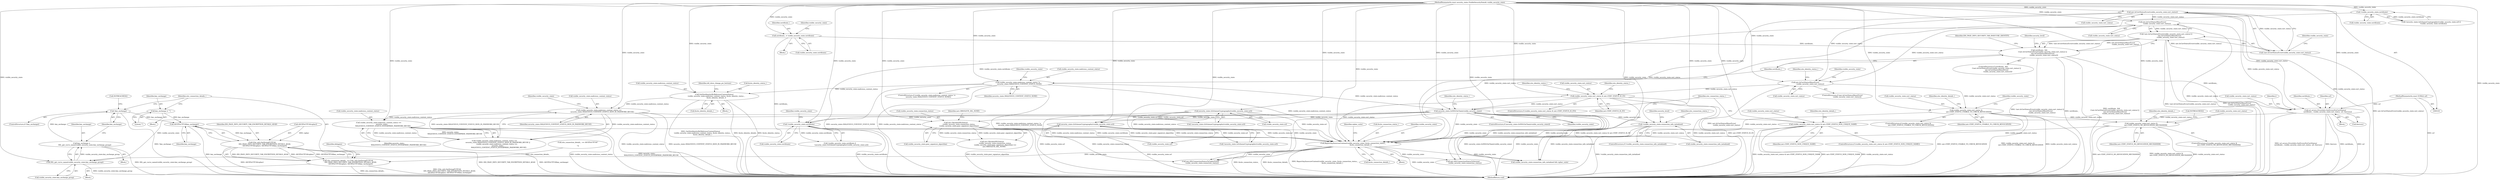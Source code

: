digraph "0_Chrome_7cde8513c12a6e8ec5d1d1eb1cfd078d9adad3ef@pointer" {
"1000601" [label="(Call,ASCIIToUTF16(key_exchange))"];
"1000588" [label="(Call,!key_exchange)"];
"1000581" [label="(Call,key_exchange =\n            SSL_get_curve_name(visible_security_state.key_exchange_group))"];
"1000583" [label="(Call,SSL_get_curve_name(visible_security_state.key_exchange_group))"];
"1000512" [label="(Call,ReportAnyInsecureContent(visible_security_state, &site_connection_status_,\n                             &site_connection_details_))"];
"1000226" [label="(Call,net::IsCertStatusError(visible_security_state.cert_status))"];
"1000106" [label="(MethodParameterIn,const security_state::VisibleSecurityState& visible_security_state)"];
"1000208" [label="(Call,visible_security_state.malicious_content_status ==\n             security_state::\n                 MALICIOUS_CONTENT_STATUS_ENTERPRISE_PASSWORD_REUSE)"];
"1000203" [label="(Call,visible_security_state.malicious_content_status ==\n             security_state::MALICIOUS_CONTENT_STATUS_SIGN_IN_PASSWORD_REUSE)"];
"1000188" [label="(Call,GetSiteIdentityByMaliciousContentStatus(\n        visible_security_state.malicious_content_status, &site_identity_status_,\n        &site_identity_details_))"];
"1000182" [label="(Call,visible_security_state.malicious_content_status !=\n      security_state::MALICIOUS_CONTENT_STATUS_NONE)"];
"1000456" [label="(Call,!visible_security_state.certificate)"];
"1000356" [label="(Call,security_state::IsSHA1InChain(visible_security_state))"];
"1000305" [label="(Call,visible_security_state.cert_status & net::CERT_STATUS_IS_EV)"];
"1000251" [label="(Call,net::IsCertStatusMinorError(\n                   visible_security_state.cert_status))"];
"1000230" [label="(Call,net::IsCertStatusMinorError(\n                  visible_security_state.cert_status))"];
"1000381" [label="(Call,!visible_security_state.certificate)"];
"1000493" [label="(Call,net::ObsoleteSSLStatus(\n            visible_security_state.connection_status,\n            visible_security_state.peer_signature_algorithm))"];
"1000275" [label="(Call,visible_security_state.cert_status &\n           net::CERT_STATUS_UNABLE_TO_CHECK_REVOCATION)"];
"1000377" [label="(Call,security_state::IsSchemeCryptographic(visible_security_state.url))"];
"1000475" [label="(Call,!visible_security_state.connection_info_initialized)"];
"1000430" [label="(Call,visible_security_state.cert_status & net::CERT_STATUS_NON_UNIQUE_NAME)"];
"1000404" [label="(Call,ssl_errors::ErrorInfo::GetErrorsForCertStatus(\n         certificate_, visible_security_state.cert_status, url, &errors))"];
"1000222" [label="(Call,certificate_ &&\n             (!net::IsCertStatusError(visible_security_state.cert_status) ||\n              net::IsCertStatusMinorError(\n                  visible_security_state.cert_status)))"];
"1000176" [label="(Call,certificate_ = visible_security_state.certificate)"];
"1000224" [label="(Call,!net::IsCertStatusError(visible_security_state.cert_status) ||\n              net::IsCertStatusMinorError(\n                  visible_security_state.cert_status))"];
"1000225" [label="(Call,!net::IsCertStatusError(visible_security_state.cert_status))"];
"1000104" [label="(MethodParameterIn,const GURL& url)"];
"1000287" [label="(Call,visible_security_state.cert_status &\n                  net::CERT_STATUS_NO_REVOCATION_MECHANISM)"];
"1000461" [label="(Call,security_state::IsSchemeCryptographic(visible_security_state.url))"];
"1000592" [label="(Call,key_exchange = \"\")"];
"1000597" [label="(Call,l10n_util::GetStringFUTF16(\n          IDS_PAGE_INFO_SECURITY_TAB_ENCRYPTION_DETAILS_AEAD,\n          ASCIIToUTF16(cipher), ASCIIToUTF16(key_exchange)))"];
"1000595" [label="(Call,site_connection_details_ += l10n_util::GetStringFUTF16(\n          IDS_PAGE_INFO_SECURITY_TAB_ENCRYPTION_DETAILS_AEAD,\n          ASCIIToUTF16(cipher), ASCIIToUTF16(key_exchange)))"];
"1000227" [label="(Call,visible_security_state.cert_status)"];
"1000307" [label="(Identifier,visible_security_state)"];
"1000588" [label="(Call,!key_exchange)"];
"1000202" [label="(Call,visible_security_state.malicious_content_status ==\n             security_state::MALICIOUS_CONTENT_STATUS_SIGN_IN_PASSWORD_REUSE ||\n         visible_security_state.malicious_content_status ==\n             security_state::\n                 MALICIOUS_CONTENT_STATUS_ENTERPRISE_PASSWORD_REUSE)"];
"1000577" [label="(Block,)"];
"1000287" [label="(Call,visible_security_state.cert_status &\n                  net::CERT_STATUS_NO_REVOCATION_MECHANISM)"];
"1000184" [label="(Identifier,visible_security_state)"];
"1000355" [label="(ControlStructure,if (security_state::IsSHA1InChain(visible_security_state)))"];
"1000406" [label="(Call,visible_security_state.cert_status)"];
"1000212" [label="(Identifier,security_state::\n                 MALICIOUS_CONTENT_STATUS_ENTERPRISE_PASSWORD_REUSE)"];
"1000210" [label="(Identifier,visible_security_state)"];
"1000194" [label="(Call,&site_identity_details_)"];
"1000223" [label="(Identifier,certificate_)"];
"1000415" [label="(Identifier,i)"];
"1000356" [label="(Call,security_state::IsSHA1InChain(visible_security_state))"];
"1000300" [label="(Call,NOTREACHED())"];
"1000431" [label="(Call,visible_security_state.cert_status)"];
"1000186" [label="(Identifier,security_state::MALICIOUS_CONTENT_STATUS_NONE)"];
"1000461" [label="(Call,security_state::IsSchemeCryptographic(visible_security_state.url))"];
"1000377" [label="(Call,security_state::IsSchemeCryptographic(visible_security_state.url))"];
"1000590" [label="(Block,)"];
"1000188" [label="(Call,GetSiteIdentityByMaliciousContentStatus(\n        visible_security_state.malicious_content_status, &site_identity_status_,\n        &site_identity_details_))"];
"1000221" [label="(ControlStructure,if (certificate_ &&\n             (!net::IsCertStatusError(visible_security_state.cert_status) ||\n              net::IsCertStatusMinorError(\n                  visible_security_state.cert_status))))"];
"1000187" [label="(Block,)"];
"1000106" [label="(MethodParameterIn,const security_state::VisibleSecurityState& visible_security_state)"];
"1000183" [label="(Call,visible_security_state.malicious_content_status)"];
"1000601" [label="(Call,ASCIIToUTF16(key_exchange))"];
"1000405" [label="(Identifier,certificate_)"];
"1000225" [label="(Call,!net::IsCertStatusError(visible_security_state.cert_status))"];
"1000584" [label="(Call,visible_security_state.key_exchange_group)"];
"1000475" [label="(Call,!visible_security_state.connection_info_initialized)"];
"1000434" [label="(Identifier,net::CERT_STATUS_NON_UNIQUE_NAME)"];
"1000382" [label="(Call,visible_security_state.certificate)"];
"1000203" [label="(Call,visible_security_state.malicious_content_status ==\n             security_state::MALICIOUS_CONTENT_STATUS_SIGN_IN_PASSWORD_REUSE)"];
"1000251" [label="(Call,net::IsCertStatusMinorError(\n                   visible_security_state.cert_status))"];
"1000409" [label="(Identifier,url)"];
"1000181" [label="(ControlStructure,if (visible_security_state.malicious_content_status !=\n      security_state::MALICIOUS_CONTENT_STATUS_NONE))"];
"1000274" [label="(ControlStructure,if (visible_security_state.cert_status &\n           net::CERT_STATUS_UNABLE_TO_CHECK_REVOCATION))"];
"1000204" [label="(Call,visible_security_state.malicious_content_status)"];
"1000288" [label="(Call,visible_security_state.cert_status)"];
"1000596" [label="(Identifier,site_connection_details_)"];
"1000592" [label="(Call,key_exchange = \"\")"];
"1000176" [label="(Call,certificate_ = visible_security_state.certificate)"];
"1000589" [label="(Identifier,key_exchange)"];
"1000516" [label="(Call,&site_connection_details_)"];
"1000375" [label="(Call,!security_state::IsSchemeCryptographic(visible_security_state.url) ||\n         !visible_security_state.certificate)"];
"1000198" [label="(Identifier,old_show_change_pw_buttons)"];
"1000306" [label="(Call,visible_security_state.cert_status)"];
"1000224" [label="(Call,!net::IsCertStatusError(visible_security_state.cert_status) ||\n              net::IsCertStatusMinorError(\n                  visible_security_state.cert_status))"];
"1000474" [label="(ControlStructure,if (!visible_security_state.connection_info_initialized))"];
"1000513" [label="(Identifier,visible_security_state)"];
"1000178" [label="(Call,visible_security_state.certificate)"];
"1000342" [label="(Identifier,site_identity_status_)"];
"1000304" [label="(ControlStructure,if (visible_security_state.cert_status & net::CERT_STATUS_IS_EV))"];
"1000597" [label="(Call,l10n_util::GetStringFUTF16(\n          IDS_PAGE_INFO_SECURITY_TAB_ENCRYPTION_DETAILS_AEAD,\n          ASCIIToUTF16(cipher), ASCIIToUTF16(key_exchange)))"];
"1000275" [label="(Call,visible_security_state.cert_status &\n           net::CERT_STATUS_UNABLE_TO_CHECK_REVOCATION)"];
"1000626" [label="(MethodReturn,void)"];
"1000535" [label="(Call,net::SSLConnectionStatusToVersion(\n        visible_security_state.connection_status))"];
"1000360" [label="(Identifier,site_identity_status_)"];
"1000521" [label="(Call,net::SSLConnectionStatusToCipherSuite(\n      visible_security_state.connection_status))"];
"1000526" [label="(Call,visible_security_state.connection_info_initialized && cipher_suite)"];
"1000286" [label="(ControlStructure,if (visible_security_state.cert_status &\n                  net::CERT_STATUS_NO_REVOCATION_MECHANISM))"];
"1000520" [label="(Identifier,cipher_suite)"];
"1000581" [label="(Call,key_exchange =\n            SSL_get_curve_name(visible_security_state.key_exchange_group))"];
"1000437" [label="(Identifier,site_identity_details_)"];
"1000222" [label="(Call,certificate_ &&\n             (!net::IsCertStatusError(visible_security_state.cert_status) ||\n              net::IsCertStatusMinorError(\n                  visible_security_state.cert_status)))"];
"1000376" [label="(Call,!security_state::IsSchemeCryptographic(visible_security_state.url))"];
"1000357" [label="(Identifier,visible_security_state)"];
"1000514" [label="(Call,&site_connection_status_)"];
"1000309" [label="(Identifier,net::CERT_STATUS_IS_EV)"];
"1000587" [label="(ControlStructure,if (!key_exchange))"];
"1000489" [label="(Identifier,site_connection_status_)"];
"1000594" [label="(Literal,\"\")"];
"1000476" [label="(Call,visible_security_state.connection_info_initialized)"];
"1000580" [label="(Block,)"];
"1000252" [label="(Call,visible_security_state.cert_status)"];
"1000305" [label="(Call,visible_security_state.cert_status & net::CERT_STATUS_IS_EV)"];
"1000289" [label="(Identifier,visible_security_state)"];
"1000460" [label="(Call,!security_state::IsSchemeCryptographic(visible_security_state.url))"];
"1000430" [label="(Call,visible_security_state.cert_status & net::CERT_STATUS_NON_UNIQUE_NAME)"];
"1000294" [label="(Identifier,site_identity_details_)"];
"1000370" [label="(Block,)"];
"1000481" [label="(Identifier,security_level)"];
"1000373" [label="(Identifier,IDS_PAGE_INFO_SECURITY_TAB_INSECURE_IDENTITY)"];
"1000192" [label="(Call,&site_identity_status_)"];
"1000492" [label="(Call,net::ObsoleteSSLStatus(\n            visible_security_state.connection_status,\n            visible_security_state.peer_signature_algorithm) ==\n        net::OBSOLETE_SSL_NONE)"];
"1000177" [label="(Identifier,certificate_)"];
"1000231" [label="(Call,visible_security_state.cert_status)"];
"1000617" [label="(Identifier,delegate)"];
"1000512" [label="(Call,ReportAnyInsecureContent(visible_security_state, &site_connection_status_,\n                             &site_connection_details_))"];
"1000182" [label="(Call,visible_security_state.malicious_content_status !=\n      security_state::MALICIOUS_CONTENT_STATUS_NONE)"];
"1000595" [label="(Call,site_connection_details_ += l10n_util::GetStringFUTF16(\n          IDS_PAGE_INFO_SECURITY_TAB_ENCRYPTION_DETAILS_AEAD,\n          ASCIIToUTF16(cipher), ASCIIToUTF16(key_exchange)))"];
"1000257" [label="(Identifier,site_identity_status_)"];
"1000493" [label="(Call,net::ObsoleteSSLStatus(\n            visible_security_state.connection_status,\n            visible_security_state.peer_signature_algorithm))"];
"1000497" [label="(Call,visible_security_state.peer_signature_algorithm)"];
"1000429" [label="(ControlStructure,if (visible_security_state.cert_status & net::CERT_STATUS_NON_UNIQUE_NAME))"];
"1000104" [label="(MethodParameterIn,const GURL& url)"];
"1000583" [label="(Call,SSL_get_curve_name(visible_security_state.key_exchange_group))"];
"1000457" [label="(Call,visible_security_state.certificate)"];
"1000598" [label="(Identifier,IDS_PAGE_INFO_SECURITY_TAB_ENCRYPTION_DETAILS_AEAD)"];
"1000279" [label="(Identifier,net::CERT_STATUS_UNABLE_TO_CHECK_REVOCATION)"];
"1000593" [label="(Identifier,key_exchange)"];
"1000226" [label="(Call,net::IsCertStatusError(visible_security_state.cert_status))"];
"1000209" [label="(Call,visible_security_state.malicious_content_status)"];
"1000237" [label="(Identifier,security_level)"];
"1000381" [label="(Call,!visible_security_state.certificate)"];
"1000455" [label="(Call,!visible_security_state.certificate ||\n      !security_state::IsSchemeCryptographic(visible_security_state.url))"];
"1000445" [label="(Identifier,site_connection_status_)"];
"1000207" [label="(Identifier,security_state::MALICIOUS_CONTENT_STATUS_SIGN_IN_PASSWORD_REUSE)"];
"1000456" [label="(Call,!visible_security_state.certificate)"];
"1000312" [label="(Identifier,site_identity_status_)"];
"1000404" [label="(Call,ssl_errors::ErrorInfo::GetErrorsForCertStatus(\n         certificate_, visible_security_state.cert_status, url, &errors))"];
"1000250" [label="(ControlStructure,if (net::IsCertStatusMinorError(\n                   visible_security_state.cert_status)))"];
"1000591" [label="(Call,NOTREACHED())"];
"1000291" [label="(Identifier,net::CERT_STATUS_NO_REVOCATION_MECHANISM)"];
"1000602" [label="(Identifier,key_exchange)"];
"1000494" [label="(Call,visible_security_state.connection_status)"];
"1000500" [label="(Identifier,net::OBSOLETE_SSL_NONE)"];
"1000599" [label="(Call,ASCIIToUTF16(cipher))"];
"1000462" [label="(Call,visible_security_state.url)"];
"1000208" [label="(Call,visible_security_state.malicious_content_status ==\n             security_state::\n                 MALICIOUS_CONTENT_STATUS_ENTERPRISE_PASSWORD_REUSE)"];
"1000189" [label="(Call,visible_security_state.malicious_content_status)"];
"1000276" [label="(Call,visible_security_state.cert_status)"];
"1000232" [label="(Identifier,visible_security_state)"];
"1000282" [label="(Identifier,site_identity_details_)"];
"1000410" [label="(Call,&errors)"];
"1000571" [label="(Call,site_connection_details_ += ASCIIToUTF16(\"\n\n\"))"];
"1000107" [label="(Block,)"];
"1000190" [label="(Identifier,visible_security_state)"];
"1000463" [label="(Identifier,visible_security_state)"];
"1000378" [label="(Call,visible_security_state.url)"];
"1000230" [label="(Call,net::IsCertStatusMinorError(\n                  visible_security_state.cert_status))"];
"1000487" [label="(Block,)"];
"1000582" [label="(Identifier,key_exchange)"];
"1000601" -> "1000597"  [label="AST: "];
"1000601" -> "1000602"  [label="CFG: "];
"1000602" -> "1000601"  [label="AST: "];
"1000597" -> "1000601"  [label="CFG: "];
"1000601" -> "1000626"  [label="DDG: key_exchange"];
"1000601" -> "1000597"  [label="DDG: key_exchange"];
"1000588" -> "1000601"  [label="DDG: key_exchange"];
"1000592" -> "1000601"  [label="DDG: key_exchange"];
"1000588" -> "1000587"  [label="AST: "];
"1000588" -> "1000589"  [label="CFG: "];
"1000589" -> "1000588"  [label="AST: "];
"1000591" -> "1000588"  [label="CFG: "];
"1000596" -> "1000588"  [label="CFG: "];
"1000588" -> "1000626"  [label="DDG: !key_exchange"];
"1000581" -> "1000588"  [label="DDG: key_exchange"];
"1000581" -> "1000580"  [label="AST: "];
"1000581" -> "1000583"  [label="CFG: "];
"1000582" -> "1000581"  [label="AST: "];
"1000583" -> "1000581"  [label="AST: "];
"1000589" -> "1000581"  [label="CFG: "];
"1000581" -> "1000626"  [label="DDG: SSL_get_curve_name(visible_security_state.key_exchange_group)"];
"1000583" -> "1000581"  [label="DDG: visible_security_state.key_exchange_group"];
"1000583" -> "1000584"  [label="CFG: "];
"1000584" -> "1000583"  [label="AST: "];
"1000583" -> "1000626"  [label="DDG: visible_security_state.key_exchange_group"];
"1000512" -> "1000583"  [label="DDG: visible_security_state"];
"1000356" -> "1000583"  [label="DDG: visible_security_state"];
"1000106" -> "1000583"  [label="DDG: visible_security_state"];
"1000512" -> "1000487"  [label="AST: "];
"1000512" -> "1000516"  [label="CFG: "];
"1000513" -> "1000512"  [label="AST: "];
"1000514" -> "1000512"  [label="AST: "];
"1000516" -> "1000512"  [label="AST: "];
"1000520" -> "1000512"  [label="CFG: "];
"1000512" -> "1000626"  [label="DDG: visible_security_state"];
"1000512" -> "1000626"  [label="DDG: &site_connection_status_"];
"1000512" -> "1000626"  [label="DDG: &site_connection_details_"];
"1000512" -> "1000626"  [label="DDG: ReportAnyInsecureContent(visible_security_state, &site_connection_status_,\n                             &site_connection_details_)"];
"1000226" -> "1000512"  [label="DDG: visible_security_state.cert_status"];
"1000208" -> "1000512"  [label="DDG: visible_security_state.malicious_content_status"];
"1000456" -> "1000512"  [label="DDG: visible_security_state.certificate"];
"1000493" -> "1000512"  [label="DDG: visible_security_state.connection_status"];
"1000493" -> "1000512"  [label="DDG: visible_security_state.peer_signature_algorithm"];
"1000356" -> "1000512"  [label="DDG: visible_security_state"];
"1000305" -> "1000512"  [label="DDG: visible_security_state.cert_status"];
"1000275" -> "1000512"  [label="DDG: visible_security_state.cert_status"];
"1000377" -> "1000512"  [label="DDG: visible_security_state.url"];
"1000182" -> "1000512"  [label="DDG: visible_security_state.malicious_content_status"];
"1000203" -> "1000512"  [label="DDG: visible_security_state.malicious_content_status"];
"1000475" -> "1000512"  [label="DDG: visible_security_state.connection_info_initialized"];
"1000230" -> "1000512"  [label="DDG: visible_security_state.cert_status"];
"1000430" -> "1000512"  [label="DDG: visible_security_state.cert_status"];
"1000287" -> "1000512"  [label="DDG: visible_security_state.cert_status"];
"1000461" -> "1000512"  [label="DDG: visible_security_state.url"];
"1000106" -> "1000512"  [label="DDG: visible_security_state"];
"1000512" -> "1000521"  [label="DDG: visible_security_state"];
"1000512" -> "1000526"  [label="DDG: visible_security_state"];
"1000512" -> "1000535"  [label="DDG: visible_security_state"];
"1000226" -> "1000225"  [label="AST: "];
"1000226" -> "1000227"  [label="CFG: "];
"1000227" -> "1000226"  [label="AST: "];
"1000225" -> "1000226"  [label="CFG: "];
"1000226" -> "1000626"  [label="DDG: visible_security_state.cert_status"];
"1000226" -> "1000225"  [label="DDG: visible_security_state.cert_status"];
"1000106" -> "1000226"  [label="DDG: visible_security_state"];
"1000226" -> "1000230"  [label="DDG: visible_security_state.cert_status"];
"1000226" -> "1000251"  [label="DDG: visible_security_state.cert_status"];
"1000226" -> "1000404"  [label="DDG: visible_security_state.cert_status"];
"1000106" -> "1000103"  [label="AST: "];
"1000106" -> "1000626"  [label="DDG: visible_security_state"];
"1000106" -> "1000176"  [label="DDG: visible_security_state"];
"1000106" -> "1000182"  [label="DDG: visible_security_state"];
"1000106" -> "1000188"  [label="DDG: visible_security_state"];
"1000106" -> "1000203"  [label="DDG: visible_security_state"];
"1000106" -> "1000208"  [label="DDG: visible_security_state"];
"1000106" -> "1000230"  [label="DDG: visible_security_state"];
"1000106" -> "1000251"  [label="DDG: visible_security_state"];
"1000106" -> "1000275"  [label="DDG: visible_security_state"];
"1000106" -> "1000287"  [label="DDG: visible_security_state"];
"1000106" -> "1000305"  [label="DDG: visible_security_state"];
"1000106" -> "1000356"  [label="DDG: visible_security_state"];
"1000106" -> "1000377"  [label="DDG: visible_security_state"];
"1000106" -> "1000381"  [label="DDG: visible_security_state"];
"1000106" -> "1000404"  [label="DDG: visible_security_state"];
"1000106" -> "1000430"  [label="DDG: visible_security_state"];
"1000106" -> "1000456"  [label="DDG: visible_security_state"];
"1000106" -> "1000461"  [label="DDG: visible_security_state"];
"1000106" -> "1000475"  [label="DDG: visible_security_state"];
"1000106" -> "1000493"  [label="DDG: visible_security_state"];
"1000106" -> "1000521"  [label="DDG: visible_security_state"];
"1000106" -> "1000526"  [label="DDG: visible_security_state"];
"1000106" -> "1000535"  [label="DDG: visible_security_state"];
"1000208" -> "1000202"  [label="AST: "];
"1000208" -> "1000212"  [label="CFG: "];
"1000209" -> "1000208"  [label="AST: "];
"1000212" -> "1000208"  [label="AST: "];
"1000202" -> "1000208"  [label="CFG: "];
"1000208" -> "1000626"  [label="DDG: visible_security_state.malicious_content_status"];
"1000208" -> "1000626"  [label="DDG: security_state::\n                 MALICIOUS_CONTENT_STATUS_ENTERPRISE_PASSWORD_REUSE"];
"1000208" -> "1000202"  [label="DDG: visible_security_state.malicious_content_status"];
"1000208" -> "1000202"  [label="DDG: security_state::\n                 MALICIOUS_CONTENT_STATUS_ENTERPRISE_PASSWORD_REUSE"];
"1000203" -> "1000208"  [label="DDG: visible_security_state.malicious_content_status"];
"1000203" -> "1000202"  [label="AST: "];
"1000203" -> "1000207"  [label="CFG: "];
"1000204" -> "1000203"  [label="AST: "];
"1000207" -> "1000203"  [label="AST: "];
"1000210" -> "1000203"  [label="CFG: "];
"1000202" -> "1000203"  [label="CFG: "];
"1000203" -> "1000626"  [label="DDG: security_state::MALICIOUS_CONTENT_STATUS_SIGN_IN_PASSWORD_REUSE"];
"1000203" -> "1000626"  [label="DDG: visible_security_state.malicious_content_status"];
"1000203" -> "1000202"  [label="DDG: visible_security_state.malicious_content_status"];
"1000203" -> "1000202"  [label="DDG: security_state::MALICIOUS_CONTENT_STATUS_SIGN_IN_PASSWORD_REUSE"];
"1000188" -> "1000203"  [label="DDG: visible_security_state.malicious_content_status"];
"1000188" -> "1000187"  [label="AST: "];
"1000188" -> "1000194"  [label="CFG: "];
"1000189" -> "1000188"  [label="AST: "];
"1000192" -> "1000188"  [label="AST: "];
"1000194" -> "1000188"  [label="AST: "];
"1000198" -> "1000188"  [label="CFG: "];
"1000188" -> "1000626"  [label="DDG: GetSiteIdentityByMaliciousContentStatus(\n        visible_security_state.malicious_content_status, &site_identity_status_,\n        &site_identity_details_)"];
"1000188" -> "1000626"  [label="DDG: &site_identity_details_"];
"1000188" -> "1000626"  [label="DDG: &site_identity_status_"];
"1000182" -> "1000188"  [label="DDG: visible_security_state.malicious_content_status"];
"1000182" -> "1000181"  [label="AST: "];
"1000182" -> "1000186"  [label="CFG: "];
"1000183" -> "1000182"  [label="AST: "];
"1000186" -> "1000182"  [label="AST: "];
"1000190" -> "1000182"  [label="CFG: "];
"1000223" -> "1000182"  [label="CFG: "];
"1000182" -> "1000626"  [label="DDG: visible_security_state.malicious_content_status !=\n      security_state::MALICIOUS_CONTENT_STATUS_NONE"];
"1000182" -> "1000626"  [label="DDG: security_state::MALICIOUS_CONTENT_STATUS_NONE"];
"1000182" -> "1000626"  [label="DDG: visible_security_state.malicious_content_status"];
"1000182" -> "1000356"  [label="DDG: visible_security_state.malicious_content_status"];
"1000456" -> "1000455"  [label="AST: "];
"1000456" -> "1000457"  [label="CFG: "];
"1000457" -> "1000456"  [label="AST: "];
"1000463" -> "1000456"  [label="CFG: "];
"1000455" -> "1000456"  [label="CFG: "];
"1000456" -> "1000626"  [label="DDG: visible_security_state.certificate"];
"1000456" -> "1000455"  [label="DDG: visible_security_state.certificate"];
"1000356" -> "1000456"  [label="DDG: visible_security_state"];
"1000381" -> "1000456"  [label="DDG: visible_security_state.certificate"];
"1000356" -> "1000355"  [label="AST: "];
"1000356" -> "1000357"  [label="CFG: "];
"1000357" -> "1000356"  [label="AST: "];
"1000360" -> "1000356"  [label="CFG: "];
"1000445" -> "1000356"  [label="CFG: "];
"1000356" -> "1000626"  [label="DDG: security_state::IsSHA1InChain(visible_security_state)"];
"1000356" -> "1000626"  [label="DDG: visible_security_state"];
"1000305" -> "1000356"  [label="DDG: visible_security_state.cert_status"];
"1000356" -> "1000461"  [label="DDG: visible_security_state"];
"1000356" -> "1000475"  [label="DDG: visible_security_state"];
"1000356" -> "1000493"  [label="DDG: visible_security_state"];
"1000356" -> "1000521"  [label="DDG: visible_security_state"];
"1000356" -> "1000526"  [label="DDG: visible_security_state"];
"1000356" -> "1000535"  [label="DDG: visible_security_state"];
"1000305" -> "1000304"  [label="AST: "];
"1000305" -> "1000309"  [label="CFG: "];
"1000306" -> "1000305"  [label="AST: "];
"1000309" -> "1000305"  [label="AST: "];
"1000312" -> "1000305"  [label="CFG: "];
"1000342" -> "1000305"  [label="CFG: "];
"1000305" -> "1000626"  [label="DDG: net::CERT_STATUS_IS_EV"];
"1000305" -> "1000626"  [label="DDG: visible_security_state.cert_status & net::CERT_STATUS_IS_EV"];
"1000305" -> "1000626"  [label="DDG: visible_security_state.cert_status"];
"1000251" -> "1000305"  [label="DDG: visible_security_state.cert_status"];
"1000251" -> "1000250"  [label="AST: "];
"1000251" -> "1000252"  [label="CFG: "];
"1000252" -> "1000251"  [label="AST: "];
"1000257" -> "1000251"  [label="CFG: "];
"1000307" -> "1000251"  [label="CFG: "];
"1000251" -> "1000626"  [label="DDG: net::IsCertStatusMinorError(\n                   visible_security_state.cert_status)"];
"1000230" -> "1000251"  [label="DDG: visible_security_state.cert_status"];
"1000251" -> "1000275"  [label="DDG: visible_security_state.cert_status"];
"1000230" -> "1000224"  [label="AST: "];
"1000230" -> "1000231"  [label="CFG: "];
"1000231" -> "1000230"  [label="AST: "];
"1000224" -> "1000230"  [label="CFG: "];
"1000230" -> "1000626"  [label="DDG: visible_security_state.cert_status"];
"1000230" -> "1000224"  [label="DDG: visible_security_state.cert_status"];
"1000230" -> "1000404"  [label="DDG: visible_security_state.cert_status"];
"1000381" -> "1000375"  [label="AST: "];
"1000381" -> "1000382"  [label="CFG: "];
"1000382" -> "1000381"  [label="AST: "];
"1000375" -> "1000381"  [label="CFG: "];
"1000381" -> "1000375"  [label="DDG: visible_security_state.certificate"];
"1000493" -> "1000492"  [label="AST: "];
"1000493" -> "1000497"  [label="CFG: "];
"1000494" -> "1000493"  [label="AST: "];
"1000497" -> "1000493"  [label="AST: "];
"1000500" -> "1000493"  [label="CFG: "];
"1000493" -> "1000626"  [label="DDG: visible_security_state.peer_signature_algorithm"];
"1000493" -> "1000492"  [label="DDG: visible_security_state.connection_status"];
"1000493" -> "1000492"  [label="DDG: visible_security_state.peer_signature_algorithm"];
"1000493" -> "1000521"  [label="DDG: visible_security_state.connection_status"];
"1000275" -> "1000274"  [label="AST: "];
"1000275" -> "1000279"  [label="CFG: "];
"1000276" -> "1000275"  [label="AST: "];
"1000279" -> "1000275"  [label="AST: "];
"1000282" -> "1000275"  [label="CFG: "];
"1000289" -> "1000275"  [label="CFG: "];
"1000275" -> "1000626"  [label="DDG: visible_security_state.cert_status &\n           net::CERT_STATUS_UNABLE_TO_CHECK_REVOCATION"];
"1000275" -> "1000626"  [label="DDG: visible_security_state.cert_status"];
"1000275" -> "1000626"  [label="DDG: net::CERT_STATUS_UNABLE_TO_CHECK_REVOCATION"];
"1000275" -> "1000287"  [label="DDG: visible_security_state.cert_status"];
"1000377" -> "1000376"  [label="AST: "];
"1000377" -> "1000378"  [label="CFG: "];
"1000378" -> "1000377"  [label="AST: "];
"1000376" -> "1000377"  [label="CFG: "];
"1000377" -> "1000626"  [label="DDG: visible_security_state.url"];
"1000377" -> "1000376"  [label="DDG: visible_security_state.url"];
"1000377" -> "1000461"  [label="DDG: visible_security_state.url"];
"1000475" -> "1000474"  [label="AST: "];
"1000475" -> "1000476"  [label="CFG: "];
"1000476" -> "1000475"  [label="AST: "];
"1000481" -> "1000475"  [label="CFG: "];
"1000489" -> "1000475"  [label="CFG: "];
"1000475" -> "1000626"  [label="DDG: !visible_security_state.connection_info_initialized"];
"1000475" -> "1000526"  [label="DDG: visible_security_state.connection_info_initialized"];
"1000430" -> "1000429"  [label="AST: "];
"1000430" -> "1000434"  [label="CFG: "];
"1000431" -> "1000430"  [label="AST: "];
"1000434" -> "1000430"  [label="AST: "];
"1000437" -> "1000430"  [label="CFG: "];
"1000445" -> "1000430"  [label="CFG: "];
"1000430" -> "1000626"  [label="DDG: net::CERT_STATUS_NON_UNIQUE_NAME"];
"1000430" -> "1000626"  [label="DDG: visible_security_state.cert_status"];
"1000430" -> "1000626"  [label="DDG: visible_security_state.cert_status & net::CERT_STATUS_NON_UNIQUE_NAME"];
"1000404" -> "1000430"  [label="DDG: visible_security_state.cert_status"];
"1000404" -> "1000370"  [label="AST: "];
"1000404" -> "1000410"  [label="CFG: "];
"1000405" -> "1000404"  [label="AST: "];
"1000406" -> "1000404"  [label="AST: "];
"1000409" -> "1000404"  [label="AST: "];
"1000410" -> "1000404"  [label="AST: "];
"1000415" -> "1000404"  [label="CFG: "];
"1000404" -> "1000626"  [label="DDG: certificate_"];
"1000404" -> "1000626"  [label="DDG: url"];
"1000404" -> "1000626"  [label="DDG: ssl_errors::ErrorInfo::GetErrorsForCertStatus(\n         certificate_, visible_security_state.cert_status, url, &errors)"];
"1000404" -> "1000626"  [label="DDG: &errors"];
"1000222" -> "1000404"  [label="DDG: certificate_"];
"1000104" -> "1000404"  [label="DDG: url"];
"1000222" -> "1000221"  [label="AST: "];
"1000222" -> "1000223"  [label="CFG: "];
"1000222" -> "1000224"  [label="CFG: "];
"1000223" -> "1000222"  [label="AST: "];
"1000224" -> "1000222"  [label="AST: "];
"1000237" -> "1000222"  [label="CFG: "];
"1000373" -> "1000222"  [label="CFG: "];
"1000222" -> "1000626"  [label="DDG: certificate_"];
"1000222" -> "1000626"  [label="DDG: certificate_ &&\n             (!net::IsCertStatusError(visible_security_state.cert_status) ||\n              net::IsCertStatusMinorError(\n                  visible_security_state.cert_status))"];
"1000222" -> "1000626"  [label="DDG: !net::IsCertStatusError(visible_security_state.cert_status) ||\n              net::IsCertStatusMinorError(\n                  visible_security_state.cert_status)"];
"1000176" -> "1000222"  [label="DDG: certificate_"];
"1000224" -> "1000222"  [label="DDG: !net::IsCertStatusError(visible_security_state.cert_status)"];
"1000224" -> "1000222"  [label="DDG: net::IsCertStatusMinorError(\n                  visible_security_state.cert_status)"];
"1000176" -> "1000107"  [label="AST: "];
"1000176" -> "1000178"  [label="CFG: "];
"1000177" -> "1000176"  [label="AST: "];
"1000178" -> "1000176"  [label="AST: "];
"1000184" -> "1000176"  [label="CFG: "];
"1000176" -> "1000626"  [label="DDG: certificate_"];
"1000224" -> "1000225"  [label="CFG: "];
"1000225" -> "1000224"  [label="AST: "];
"1000224" -> "1000626"  [label="DDG: !net::IsCertStatusError(visible_security_state.cert_status)"];
"1000224" -> "1000626"  [label="DDG: net::IsCertStatusMinorError(\n                  visible_security_state.cert_status)"];
"1000225" -> "1000224"  [label="DDG: net::IsCertStatusError(visible_security_state.cert_status)"];
"1000232" -> "1000225"  [label="CFG: "];
"1000225" -> "1000626"  [label="DDG: net::IsCertStatusError(visible_security_state.cert_status)"];
"1000104" -> "1000103"  [label="AST: "];
"1000104" -> "1000626"  [label="DDG: url"];
"1000287" -> "1000286"  [label="AST: "];
"1000287" -> "1000291"  [label="CFG: "];
"1000288" -> "1000287"  [label="AST: "];
"1000291" -> "1000287"  [label="AST: "];
"1000294" -> "1000287"  [label="CFG: "];
"1000300" -> "1000287"  [label="CFG: "];
"1000287" -> "1000626"  [label="DDG: net::CERT_STATUS_NO_REVOCATION_MECHANISM"];
"1000287" -> "1000626"  [label="DDG: visible_security_state.cert_status &\n                  net::CERT_STATUS_NO_REVOCATION_MECHANISM"];
"1000287" -> "1000626"  [label="DDG: visible_security_state.cert_status"];
"1000461" -> "1000460"  [label="AST: "];
"1000461" -> "1000462"  [label="CFG: "];
"1000462" -> "1000461"  [label="AST: "];
"1000460" -> "1000461"  [label="CFG: "];
"1000461" -> "1000626"  [label="DDG: visible_security_state.url"];
"1000461" -> "1000460"  [label="DDG: visible_security_state.url"];
"1000592" -> "1000590"  [label="AST: "];
"1000592" -> "1000594"  [label="CFG: "];
"1000593" -> "1000592"  [label="AST: "];
"1000594" -> "1000592"  [label="AST: "];
"1000596" -> "1000592"  [label="CFG: "];
"1000597" -> "1000595"  [label="AST: "];
"1000598" -> "1000597"  [label="AST: "];
"1000599" -> "1000597"  [label="AST: "];
"1000595" -> "1000597"  [label="CFG: "];
"1000597" -> "1000626"  [label="DDG: ASCIIToUTF16(cipher)"];
"1000597" -> "1000626"  [label="DDG: IDS_PAGE_INFO_SECURITY_TAB_ENCRYPTION_DETAILS_AEAD"];
"1000597" -> "1000626"  [label="DDG: ASCIIToUTF16(key_exchange)"];
"1000597" -> "1000595"  [label="DDG: IDS_PAGE_INFO_SECURITY_TAB_ENCRYPTION_DETAILS_AEAD"];
"1000597" -> "1000595"  [label="DDG: ASCIIToUTF16(cipher)"];
"1000597" -> "1000595"  [label="DDG: ASCIIToUTF16(key_exchange)"];
"1000599" -> "1000597"  [label="DDG: cipher"];
"1000595" -> "1000577"  [label="AST: "];
"1000596" -> "1000595"  [label="AST: "];
"1000617" -> "1000595"  [label="CFG: "];
"1000595" -> "1000626"  [label="DDG: l10n_util::GetStringFUTF16(\n          IDS_PAGE_INFO_SECURITY_TAB_ENCRYPTION_DETAILS_AEAD,\n          ASCIIToUTF16(cipher), ASCIIToUTF16(key_exchange))"];
"1000595" -> "1000626"  [label="DDG: site_connection_details_"];
"1000571" -> "1000595"  [label="DDG: site_connection_details_"];
}
